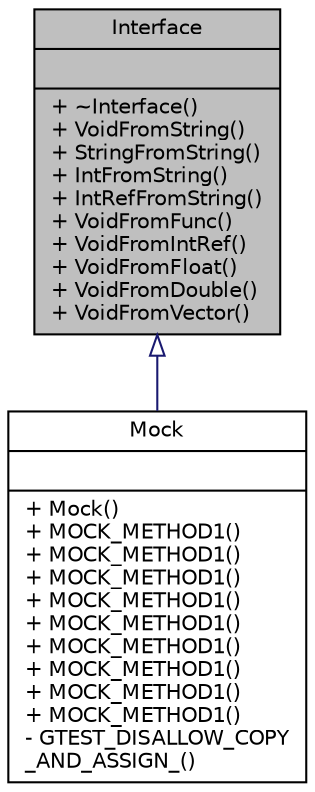 digraph "Interface"
{
 // INTERACTIVE_SVG=YES
 // LATEX_PDF_SIZE
  edge [fontname="Helvetica",fontsize="10",labelfontname="Helvetica",labelfontsize="10"];
  node [fontname="Helvetica",fontsize="10",shape=record];
  Node1 [label="{Interface\n||+ ~Interface()\l+ VoidFromString()\l+ StringFromString()\l+ IntFromString()\l+ IntRefFromString()\l+ VoidFromFunc()\l+ VoidFromIntRef()\l+ VoidFromFloat()\l+ VoidFromDouble()\l+ VoidFromVector()\l}",height=0.2,width=0.4,color="black", fillcolor="grey75", style="filled", fontcolor="black",tooltip=" "];
  Node1 -> Node2 [dir="back",color="midnightblue",fontsize="10",style="solid",arrowtail="onormal",fontname="Helvetica"];
  Node2 [label="{Mock\n||+ Mock()\l+ MOCK_METHOD1()\l+ MOCK_METHOD1()\l+ MOCK_METHOD1()\l+ MOCK_METHOD1()\l+ MOCK_METHOD1()\l+ MOCK_METHOD1()\l+ MOCK_METHOD1()\l+ MOCK_METHOD1()\l+ MOCK_METHOD1()\l- GTEST_DISALLOW_COPY\l_AND_ASSIGN_()\l}",height=0.2,width=0.4,color="black", fillcolor="white", style="filled",URL="$d8/d46/class_mock.html",tooltip=" "];
}
